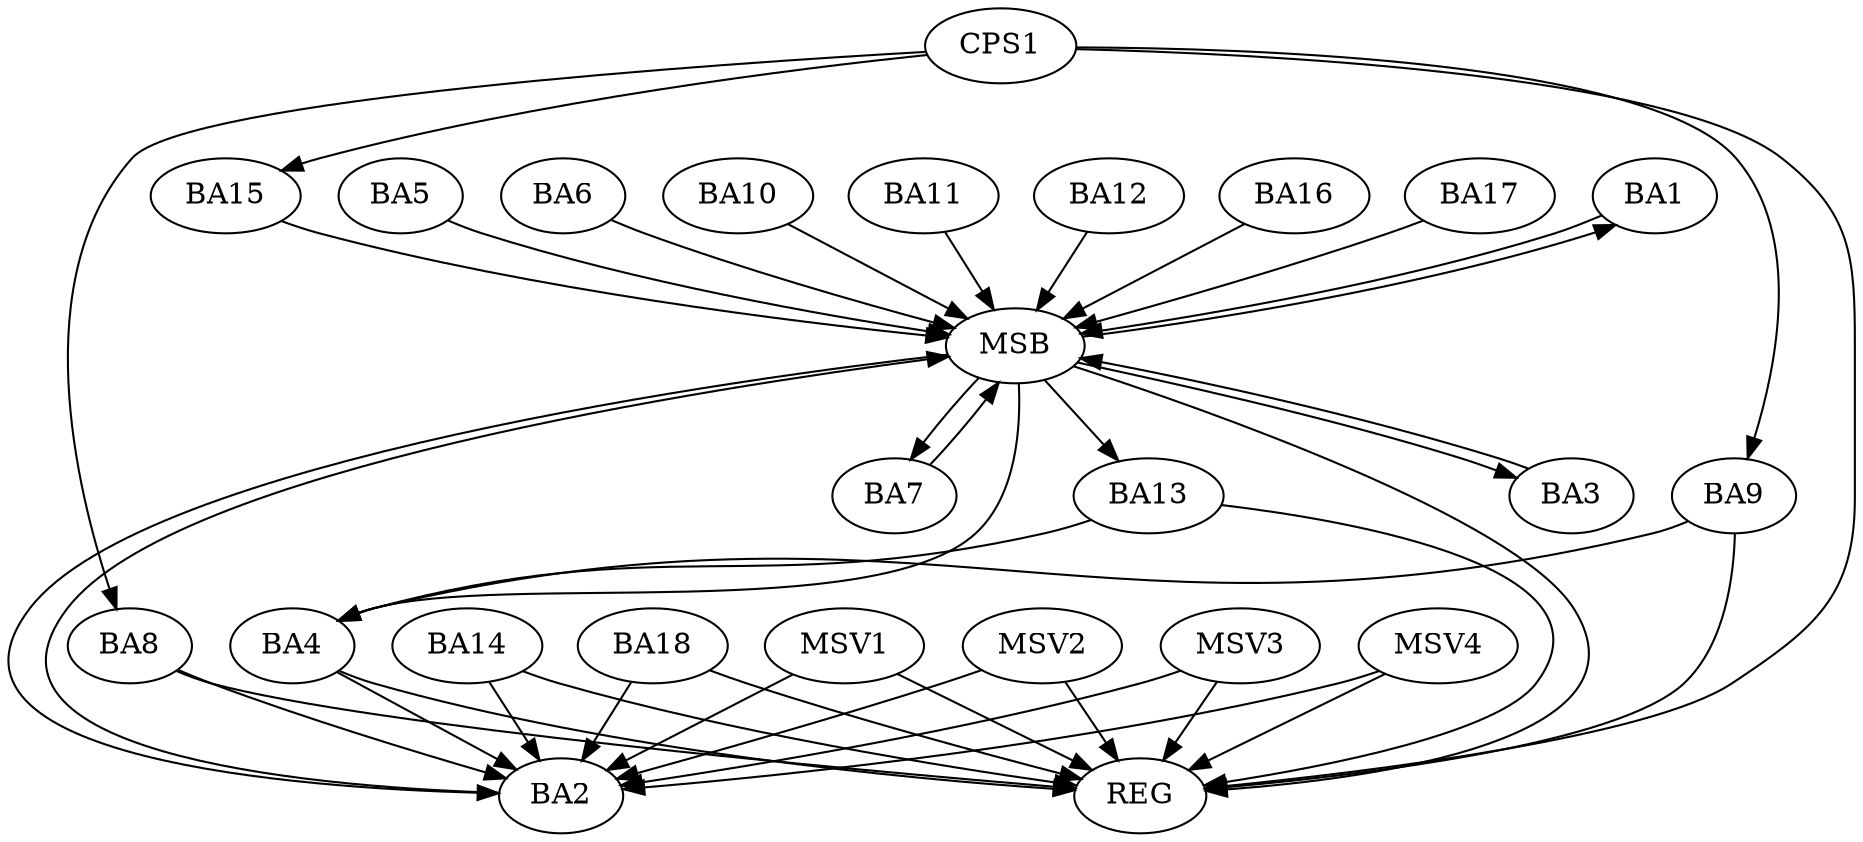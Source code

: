 strict digraph G {
  BA1 [ label="BA1" ];
  BA2 [ label="BA2" ];
  BA3 [ label="BA3" ];
  BA4 [ label="BA4" ];
  BA5 [ label="BA5" ];
  BA6 [ label="BA6" ];
  BA7 [ label="BA7" ];
  BA8 [ label="BA8" ];
  BA9 [ label="BA9" ];
  BA10 [ label="BA10" ];
  BA11 [ label="BA11" ];
  BA12 [ label="BA12" ];
  BA13 [ label="BA13" ];
  BA14 [ label="BA14" ];
  BA15 [ label="BA15" ];
  BA16 [ label="BA16" ];
  BA17 [ label="BA17" ];
  BA18 [ label="BA18" ];
  CPS1 [ label="CPS1" ];
  REG [ label="REG" ];
  MSB [ label="MSB" ];
  MSV1 [ label="MSV1" ];
  MSV2 [ label="MSV2" ];
  MSV3 [ label="MSV3" ];
  MSV4 [ label="MSV4" ];
  BA4 -> BA2;
  BA8 -> BA2;
  BA9 -> BA4;
  BA13 -> BA4;
  BA14 -> BA2;
  BA18 -> BA2;
  CPS1 -> BA8;
  CPS1 -> BA15;
  CPS1 -> BA9;
  BA4 -> REG;
  BA8 -> REG;
  BA9 -> REG;
  BA13 -> REG;
  BA14 -> REG;
  BA18 -> REG;
  CPS1 -> REG;
  BA1 -> MSB;
  MSB -> BA2;
  MSB -> REG;
  BA2 -> MSB;
  MSB -> BA1;
  BA3 -> MSB;
  BA5 -> MSB;
  MSB -> BA3;
  BA6 -> MSB;
  BA7 -> MSB;
  BA10 -> MSB;
  BA11 -> MSB;
  BA12 -> MSB;
  MSB -> BA7;
  BA15 -> MSB;
  BA16 -> MSB;
  MSB -> BA4;
  BA17 -> MSB;
  MSB -> BA13;
  MSV1 -> BA2;
  MSV1 -> REG;
  MSV2 -> BA2;
  MSV2 -> REG;
  MSV3 -> BA2;
  MSV3 -> REG;
  MSV4 -> BA2;
  MSV4 -> REG;
}
